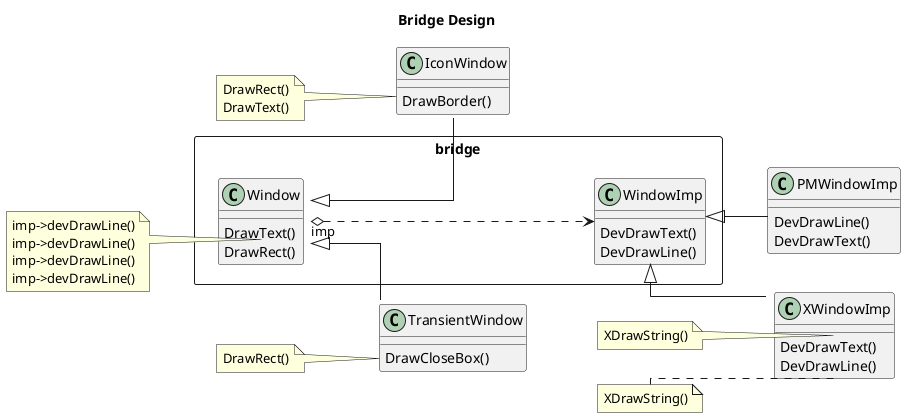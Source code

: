 @startuml

title Bridge Design

allowmixing
skinparam linetype ortho
'skinparam linetype polyline
left to right direction

rectangle bridge {
    class Window
    class WindowImp
    }
    

class IconWindow
class TransientWindow

class XWindowImp
class PMWindowImp

Window : DrawText()
Window : DrawRect()

WindowImp : DevDrawText()
WindowImp : DevDrawLine()

IconWindow : DrawBorder()

TransientWindow : DrawCloseBox()

XWindowImp : DevDrawText()
XWindowImp : DevDrawLine()

PMWindowImp : DevDrawLine()
PMWindowImp : DevDrawText()

Window <|-- IconWindow
Window <|-- TransientWindow

WindowImp <|-- XWindowImp
WindowImp <|-- PMWindowImp

Window "imp" o...> WindowImp

note as nWindowDrawRect
    imp->devDrawLine()
    imp->devDrawLine()
    imp->devDrawLine()
    imp->devDrawLine()
end note
nWindowDrawRect .. Window::DrawRect

note as nIconWindowDrawBorder
    DrawRect()
    DrawText()
end note
nIconWindowDrawBorder .. IconWindow::DrawBorder

note as nTransientWindowDrawCloseBox
    DrawRect()
end note
nTransientWindowDrawCloseBox .. TransientWindow::DrawCloseBox

note as nXWindowImpDevDrawText
    XDrawString()
end note
nXWindowImpDevDrawText .. XWindowImp::DevDrawText

note as nXWindowImpDevDrawLine
    XDrawString()
end note
nXWindowImpDevDrawLine .. XWindowImp::DevDrawLine

@enduml
